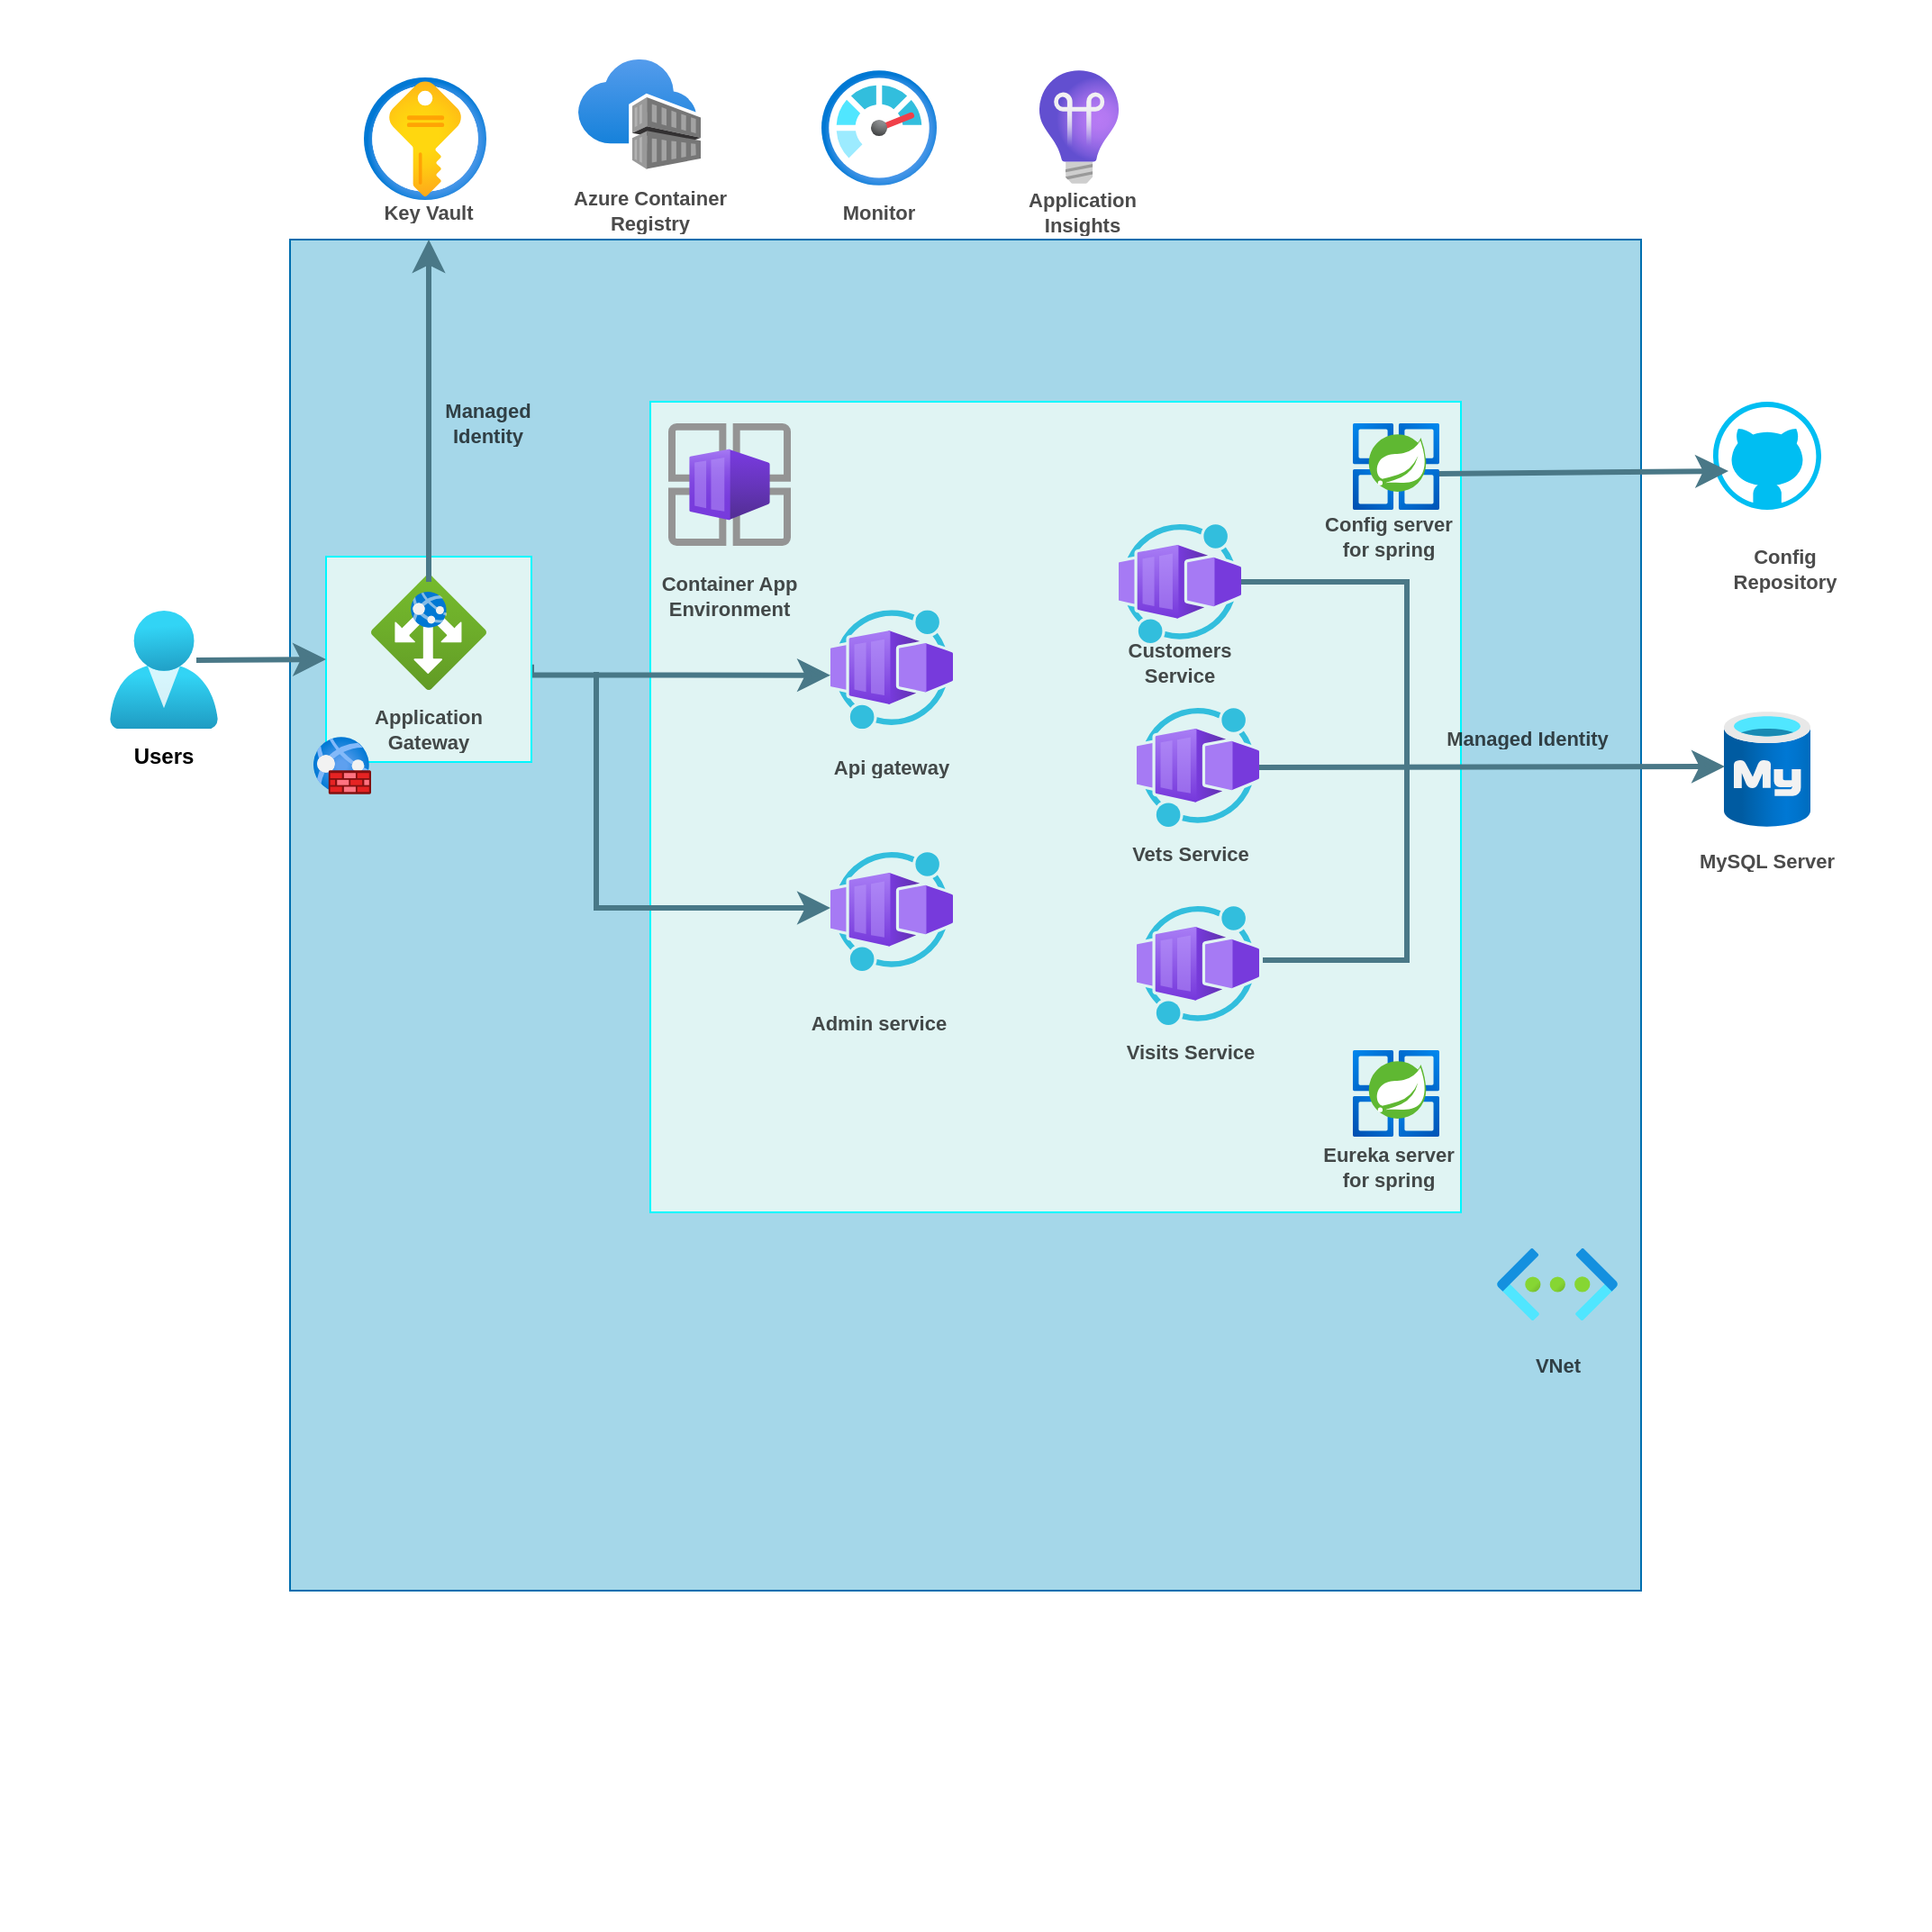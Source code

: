 <mxfile version="24.5.3" type="device">
  <diagram name="Page-1" id="u1nkJ9uYOrJ7bxc7M2nU">
    <mxGraphModel dx="2924" dy="2296" grid="1" gridSize="10" guides="1" tooltips="1" connect="1" arrows="1" fold="1" page="1" pageScale="1" pageWidth="850" pageHeight="1100" math="0" shadow="0">
      <root>
        <mxCell id="0" />
        <mxCell id="1" parent="0" />
        <mxCell id="frRfNmw6XWPK0pzjb5Dw-34" value="" style="whiteSpace=wrap;html=1;aspect=fixed;fillColor=#ffffff;fillStyle=auto;strokeColor=#FFFFFF;gradientColor=#ffffff;" parent="1" vertex="1">
          <mxGeometry x="-170" y="-72" width="1070" height="1070" as="geometry" />
        </mxCell>
        <mxCell id="frRfNmw6XWPK0pzjb5Dw-1" value="&#xa;&lt;span style=&quot;color: rgb(224, 221, 217); font-family: ui-monospace, SFMono-Regular, &amp;quot;SF Mono&amp;quot;, Menlo, Consolas, &amp;quot;Liberation Mono&amp;quot;, monospace; font-size: 14px; font-style: normal; font-variant-ligatures: normal; font-variant-caps: normal; font-weight: 600; letter-spacing: normal; orphans: 2; text-align: start; text-indent: 0px; text-transform: none; widows: 2; word-spacing: 0px; -webkit-text-stroke-width: 0px; white-space: pre-wrap; background-color: rgb(24, 26, 27); text-decoration-thickness: initial; text-decoration-style: initial; text-decoration-color: initial; display: inline !important; float: none;&quot;&gt;FFFFFF&lt;/span&gt;&#xa;&#xa;" style="whiteSpace=wrap;html=1;aspect=fixed;fillColor=#a5d7e9;fontColor=#ffffff;strokeColor=#006EAF;direction=south;" parent="1" vertex="1">
          <mxGeometry x="-10" y="60" width="750" height="750" as="geometry" />
        </mxCell>
        <mxCell id="frRfNmw6XWPK0pzjb5Dw-2" value="" style="whiteSpace=wrap;html=1;aspect=fixed;fillColor=#E0F4F3;strokeColor=#00F7FF;" parent="1" vertex="1">
          <mxGeometry x="190" y="150" width="450" height="450" as="geometry" />
        </mxCell>
        <mxCell id="frRfNmw6XWPK0pzjb5Dw-3" value="" style="image;aspect=fixed;html=1;points=[];align=center;fontSize=12;image=img/lib/azure2/other/Container_App_Environments.svg;" parent="1" vertex="1">
          <mxGeometry x="200" y="162" width="68" height="68" as="geometry" />
        </mxCell>
        <mxCell id="frRfNmw6XWPK0pzjb5Dw-4" value="" style="image;aspect=fixed;html=1;points=[];align=center;fontSize=12;image=img/lib/azure2/other/Worker_Container_App.svg;" parent="1" vertex="1">
          <mxGeometry x="290" y="265.63" width="68" height="66" as="geometry" />
        </mxCell>
        <mxCell id="frRfNmw6XWPK0pzjb5Dw-5" value="" style="image;aspect=fixed;html=1;points=[];align=center;fontSize=12;image=img/lib/azure2/other/Worker_Container_App.svg;" parent="1" vertex="1">
          <mxGeometry x="460" y="430" width="68" height="66" as="geometry" />
        </mxCell>
        <mxCell id="frRfNmw6XWPK0pzjb5Dw-6" value="" style="image;aspect=fixed;html=1;points=[];align=center;fontSize=12;image=img/lib/azure2/other/Worker_Container_App.svg;" parent="1" vertex="1">
          <mxGeometry x="450" y="218" width="68" height="66" as="geometry" />
        </mxCell>
        <mxCell id="frRfNmw6XWPK0pzjb5Dw-7" value="" style="image;aspect=fixed;html=1;points=[];align=center;fontSize=12;image=img/lib/azure2/other/Worker_Container_App.svg;" parent="1" vertex="1">
          <mxGeometry x="460" y="320" width="68" height="66" as="geometry" />
        </mxCell>
        <mxCell id="frRfNmw6XWPK0pzjb5Dw-8" value="" style="image;aspect=fixed;html=1;points=[];align=center;fontSize=12;image=img/lib/azure2/other/Worker_Container_App.svg;" parent="1" vertex="1">
          <mxGeometry x="290" y="400" width="68" height="66" as="geometry" />
        </mxCell>
        <mxCell id="frRfNmw6XWPK0pzjb5Dw-9" value="" style="image;aspect=fixed;html=1;points=[];align=center;fontSize=12;image=img/lib/azure2/identity/Users.svg;" parent="1" vertex="1">
          <mxGeometry x="-110" y="266" width="60" height="65.63" as="geometry" />
        </mxCell>
        <mxCell id="frRfNmw6XWPK0pzjb5Dw-13" value="" style="verticalLabelPosition=bottom;html=1;verticalAlign=top;align=center;strokeColor=none;fillColor=#00BEF2;shape=mxgraph.azure.github_code;pointerEvents=1;" parent="1" vertex="1">
          <mxGeometry x="780" y="150" width="60" height="60" as="geometry" />
        </mxCell>
        <mxCell id="frRfNmw6XWPK0pzjb5Dw-19" value="" style="image;aspect=fixed;html=1;points=[];align=center;fontSize=12;image=img/lib/azure2/compute/Azure_Spring_Cloud.svg;" parent="1" vertex="1">
          <mxGeometry x="580" y="162" width="48" height="48" as="geometry" />
        </mxCell>
        <mxCell id="frRfNmw6XWPK0pzjb5Dw-20" value="" style="image;aspect=fixed;html=1;points=[];align=center;fontSize=12;image=img/lib/azure2/compute/Azure_Spring_Cloud.svg;" parent="1" vertex="1">
          <mxGeometry x="580" y="510" width="48" height="48" as="geometry" />
        </mxCell>
        <mxCell id="frRfNmw6XWPK0pzjb5Dw-21" value="" style="image;aspect=fixed;html=1;points=[];align=center;fontSize=12;image=img/lib/azure2/networking/Virtual_Networks.svg;" parent="1" vertex="1">
          <mxGeometry x="660" y="620" width="67" height="40" as="geometry" />
        </mxCell>
        <mxCell id="frRfNmw6XWPK0pzjb5Dw-22" value="" style="image;aspect=fixed;html=1;points=[];align=center;fontSize=12;image=img/lib/azure2/databases/Azure_Database_MySQL_Server.svg;" parent="1" vertex="1">
          <mxGeometry x="786" y="322" width="48" height="64" as="geometry" />
        </mxCell>
        <mxCell id="frRfNmw6XWPK0pzjb5Dw-28" value="" style="endArrow=classic;html=1;rounded=0;entryX=0.01;entryY=0.477;entryDx=0;entryDy=0;entryPerimeter=0;strokeWidth=3;endSize=9;strokeColor=#4a7887;" parent="1" source="frRfNmw6XWPK0pzjb5Dw-7" target="frRfNmw6XWPK0pzjb5Dw-22" edge="1">
          <mxGeometry width="50" height="50" relative="1" as="geometry">
            <mxPoint x="862.496" y="354.754" as="sourcePoint" />
            <mxPoint x="550" y="351.25" as="targetPoint" />
          </mxGeometry>
        </mxCell>
        <mxCell id="frRfNmw6XWPK0pzjb5Dw-30" value="" style="endArrow=none;html=1;rounded=0;strokeWidth=3;endSize=9;strokeColor=#4a7887;" parent="1" edge="1">
          <mxGeometry width="50" height="50" relative="1" as="geometry">
            <mxPoint x="518" y="250" as="sourcePoint" />
            <mxPoint x="530" y="460" as="targetPoint" />
            <Array as="points">
              <mxPoint x="610" y="250" />
              <mxPoint x="610" y="460" />
              <mxPoint x="530" y="460" />
            </Array>
          </mxGeometry>
        </mxCell>
        <mxCell id="frRfNmw6XWPK0pzjb5Dw-31" value="" style="endArrow=classic;html=1;rounded=0;entryX=0.142;entryY=0.642;entryDx=0;entryDy=0;entryPerimeter=0;strokeWidth=3;endSize=9;strokeColor=#4a7887;" parent="1" target="frRfNmw6XWPK0pzjb5Dw-13" edge="1">
          <mxGeometry width="50" height="50" relative="1" as="geometry">
            <mxPoint x="628" y="190" as="sourcePoint" />
            <mxPoint x="678" y="140" as="targetPoint" />
          </mxGeometry>
        </mxCell>
        <mxCell id="qmUi4MIc0_ioXcH1dGm4-1" value="Container App Environment" style="text;html=1;align=center;verticalAlign=middle;whiteSpace=wrap;rounded=0;strokeWidth=1;fontStyle=1;fontSize=11;textOpacity=70;" vertex="1" parent="1">
          <mxGeometry x="194" y="236" width="80" height="44" as="geometry" />
        </mxCell>
        <mxCell id="qmUi4MIc0_ioXcH1dGm4-2" value="VNet" style="text;html=1;align=center;verticalAlign=middle;whiteSpace=wrap;rounded=0;strokeWidth=1;fontStyle=1;fontSize=11;textOpacity=70;" vertex="1" parent="1">
          <mxGeometry x="653.5" y="670" width="80" height="30" as="geometry" />
        </mxCell>
        <mxCell id="qmUi4MIc0_ioXcH1dGm4-3" value="&lt;b&gt;Users&lt;/b&gt;" style="text;html=1;align=center;verticalAlign=middle;whiteSpace=wrap;rounded=0;" vertex="1" parent="1">
          <mxGeometry x="-110" y="331.63" width="60" height="30" as="geometry" />
        </mxCell>
        <mxCell id="qmUi4MIc0_ioXcH1dGm4-4" value="MySQL Server" style="text;html=1;align=center;verticalAlign=middle;whiteSpace=wrap;rounded=0;strokeWidth=1;fontStyle=1;fontSize=11;textOpacity=70;" vertex="1" parent="1">
          <mxGeometry x="770" y="390" width="80" height="30" as="geometry" />
        </mxCell>
        <mxCell id="qmUi4MIc0_ioXcH1dGm4-5" value="Config Repository" style="text;html=1;align=center;verticalAlign=middle;whiteSpace=wrap;rounded=0;strokeWidth=1;fontStyle=1;fontSize=11;textOpacity=70;" vertex="1" parent="1">
          <mxGeometry x="780" y="228" width="80" height="30" as="geometry" />
        </mxCell>
        <mxCell id="qmUi4MIc0_ioXcH1dGm4-6" value="Api gateway" style="text;html=1;align=center;verticalAlign=middle;whiteSpace=wrap;rounded=0;strokeWidth=1;fontStyle=1;fontSize=11;textOpacity=70;" vertex="1" parent="1">
          <mxGeometry x="284" y="338" width="80" height="30" as="geometry" />
        </mxCell>
        <mxCell id="qmUi4MIc0_ioXcH1dGm4-7" value="Admin service" style="text;html=1;align=center;verticalAlign=middle;whiteSpace=wrap;rounded=0;strokeWidth=1;fontStyle=1;fontSize=11;textOpacity=70;" vertex="1" parent="1">
          <mxGeometry x="274" y="480" width="86" height="30" as="geometry" />
        </mxCell>
        <mxCell id="qmUi4MIc0_ioXcH1dGm4-8" value="Customers Service" style="text;html=1;align=center;verticalAlign=middle;whiteSpace=wrap;rounded=0;strokeWidth=1;fontStyle=1;fontSize=11;textOpacity=70;" vertex="1" parent="1">
          <mxGeometry x="444" y="280" width="80" height="30" as="geometry" />
        </mxCell>
        <mxCell id="qmUi4MIc0_ioXcH1dGm4-9" value="Vets Service" style="text;html=1;align=center;verticalAlign=middle;whiteSpace=wrap;rounded=0;strokeWidth=1;fontStyle=1;fontSize=11;textOpacity=70;" vertex="1" parent="1">
          <mxGeometry x="450" y="386" width="80" height="30" as="geometry" />
        </mxCell>
        <mxCell id="qmUi4MIc0_ioXcH1dGm4-10" value="Visits Service" style="text;html=1;align=center;verticalAlign=middle;whiteSpace=wrap;rounded=0;strokeWidth=1;fontStyle=1;fontSize=11;textOpacity=70;" vertex="1" parent="1">
          <mxGeometry x="450" y="496" width="80" height="30" as="geometry" />
        </mxCell>
        <mxCell id="qmUi4MIc0_ioXcH1dGm4-11" value="Config server for spring" style="text;html=1;align=center;verticalAlign=middle;whiteSpace=wrap;rounded=0;strokeWidth=1;fontStyle=1;fontSize=11;textOpacity=70;" vertex="1" parent="1">
          <mxGeometry x="560" y="210" width="80" height="30" as="geometry" />
        </mxCell>
        <mxCell id="qmUi4MIc0_ioXcH1dGm4-12" value="Eureka server for spring" style="text;html=1;align=center;verticalAlign=middle;whiteSpace=wrap;rounded=0;strokeWidth=1;fontStyle=1;fontSize=11;textOpacity=70;" vertex="1" parent="1">
          <mxGeometry x="560" y="560" width="80" height="30" as="geometry" />
        </mxCell>
        <mxCell id="qmUi4MIc0_ioXcH1dGm4-13" value="" style="image;aspect=fixed;html=1;points=[];align=center;fontSize=12;image=img/lib/azure2/containers/Container_Registries.svg;" vertex="1" parent="1">
          <mxGeometry x="150" y="-40" width="68" height="61" as="geometry" />
        </mxCell>
        <mxCell id="qmUi4MIc0_ioXcH1dGm4-14" value="Monitor" style="text;html=1;align=center;verticalAlign=middle;whiteSpace=wrap;rounded=0;strokeWidth=1;fontStyle=1;fontSize=11;textOpacity=70;" vertex="1" parent="1">
          <mxGeometry x="267" y="30" width="100" height="30" as="geometry" />
        </mxCell>
        <mxCell id="qmUi4MIc0_ioXcH1dGm4-16" value="" style="image;aspect=fixed;html=1;points=[];align=center;fontSize=12;image=img/lib/azure2/management_governance/Monitor.svg;" vertex="1" parent="1">
          <mxGeometry x="285" y="-34" width="64" height="64" as="geometry" />
        </mxCell>
        <mxCell id="qmUi4MIc0_ioXcH1dGm4-17" value="" style="image;aspect=fixed;html=1;points=[];align=center;fontSize=12;image=img/lib/azure2/devops/Application_Insights.svg;" vertex="1" parent="1">
          <mxGeometry x="406" y="-34" width="44" height="63" as="geometry" />
        </mxCell>
        <mxCell id="qmUi4MIc0_ioXcH1dGm4-18" value="Azure Container Registry" style="text;html=1;align=center;verticalAlign=middle;whiteSpace=wrap;rounded=0;strokeWidth=1;fontStyle=1;fontSize=11;textOpacity=70;" vertex="1" parent="1">
          <mxGeometry x="140" y="29" width="100" height="30" as="geometry" />
        </mxCell>
        <mxCell id="qmUi4MIc0_ioXcH1dGm4-19" value="Application Insights" style="text;html=1;align=center;verticalAlign=middle;whiteSpace=wrap;rounded=0;strokeWidth=1;fontStyle=1;fontSize=11;textOpacity=70;" vertex="1" parent="1">
          <mxGeometry x="380" y="30" width="100" height="30" as="geometry" />
        </mxCell>
        <mxCell id="qmUi4MIc0_ioXcH1dGm4-20" value="Managed Identity" style="text;html=1;align=center;verticalAlign=middle;whiteSpace=wrap;rounded=0;strokeWidth=1;fontStyle=1;fontSize=11;textOpacity=70;" vertex="1" parent="1">
          <mxGeometry x="627" y="322" width="100" height="30" as="geometry" />
        </mxCell>
        <mxCell id="qmUi4MIc0_ioXcH1dGm4-28" style="edgeStyle=orthogonalEdgeStyle;rounded=0;orthogonalLoop=1;jettySize=auto;html=1;exitX=1;exitY=0.5;exitDx=0;exitDy=0;strokeWidth=3;endSize=9;strokeColor=#487887;" edge="1" parent="1">
          <mxGeometry relative="1" as="geometry">
            <mxPoint x="124" y="295.82" as="sourcePoint" />
            <mxPoint x="290" y="301.82" as="targetPoint" />
            <Array as="points">
              <mxPoint x="124" y="302" />
            </Array>
          </mxGeometry>
        </mxCell>
        <mxCell id="qmUi4MIc0_ioXcH1dGm4-22" value="" style="whiteSpace=wrap;html=1;aspect=fixed;fillColor=#E0F4F3;strokeColor=#00F7FF;" vertex="1" parent="1">
          <mxGeometry x="10" y="236" width="114" height="114" as="geometry" />
        </mxCell>
        <mxCell id="qmUi4MIc0_ioXcH1dGm4-21" value="" style="image;aspect=fixed;html=1;points=[];align=center;fontSize=12;image=img/lib/azure2/networking/Application_Gateways.svg;" vertex="1" parent="1">
          <mxGeometry x="35" y="246" width="64" height="64" as="geometry" />
        </mxCell>
        <mxCell id="qmUi4MIc0_ioXcH1dGm4-24" value="Application Gateway" style="text;html=1;align=center;verticalAlign=middle;whiteSpace=wrap;rounded=0;strokeWidth=1;fontStyle=1;fontSize=11;textOpacity=70;" vertex="1" parent="1">
          <mxGeometry x="27" y="310" width="80" height="44" as="geometry" />
        </mxCell>
        <mxCell id="qmUi4MIc0_ioXcH1dGm4-25" value="" style="endArrow=classic;html=1;rounded=0;strokeWidth=3;endSize=9;strokeColor=#4a7887;" edge="1" parent="1">
          <mxGeometry width="50" height="50" relative="1" as="geometry">
            <mxPoint x="-62" y="293.5" as="sourcePoint" />
            <mxPoint x="10" y="293" as="targetPoint" />
          </mxGeometry>
        </mxCell>
        <mxCell id="qmUi4MIc0_ioXcH1dGm4-34" value="" style="endArrow=classic;html=1;rounded=0;strokeWidth=3;endSize=9;strokeColor=#487887;" edge="1" parent="1">
          <mxGeometry width="50" height="50" relative="1" as="geometry">
            <mxPoint x="160" y="300" as="sourcePoint" />
            <mxPoint x="290" y="431" as="targetPoint" />
            <Array as="points">
              <mxPoint x="160" y="431" />
            </Array>
          </mxGeometry>
        </mxCell>
        <mxCell id="qmUi4MIc0_ioXcH1dGm4-36" value="" style="image;aspect=fixed;html=1;points=[];align=center;fontSize=12;image=img/lib/azure2/security/Key_Vaults.svg;" vertex="1" parent="1">
          <mxGeometry x="31" y="-30" width="68" height="68" as="geometry" />
        </mxCell>
        <mxCell id="qmUi4MIc0_ioXcH1dGm4-37" value="Key Vault" style="text;html=1;align=center;verticalAlign=middle;whiteSpace=wrap;rounded=0;strokeWidth=1;fontStyle=1;fontSize=11;textOpacity=70;" vertex="1" parent="1">
          <mxGeometry x="17" y="30" width="100" height="30" as="geometry" />
        </mxCell>
        <mxCell id="qmUi4MIc0_ioXcH1dGm4-38" value="" style="endArrow=classic;html=1;rounded=0;strokeWidth=3;endSize=9;strokeColor=#4a7887;exitX=0.5;exitY=0.063;exitDx=0;exitDy=0;exitPerimeter=0;" edge="1" parent="1" source="qmUi4MIc0_ioXcH1dGm4-21" target="qmUi4MIc0_ioXcH1dGm4-37">
          <mxGeometry width="50" height="50" relative="1" as="geometry">
            <mxPoint x="60" y="110.5" as="sourcePoint" />
            <mxPoint x="132" y="110" as="targetPoint" />
          </mxGeometry>
        </mxCell>
        <mxCell id="qmUi4MIc0_ioXcH1dGm4-39" value="Managed Identity" style="text;html=1;align=center;verticalAlign=middle;whiteSpace=wrap;rounded=0;strokeWidth=1;fontStyle=1;fontSize=11;textOpacity=70;" vertex="1" parent="1">
          <mxGeometry x="60" y="140" width="80" height="44" as="geometry" />
        </mxCell>
        <mxCell id="qmUi4MIc0_ioXcH1dGm4-40" value="" style="image;aspect=fixed;html=1;points=[];align=center;fontSize=12;image=img/lib/azure2/networking/Web_Application_Firewall_Policies_WAF.svg;" vertex="1" parent="1">
          <mxGeometry x="3" y="336" width="32" height="32" as="geometry" />
        </mxCell>
      </root>
    </mxGraphModel>
  </diagram>
</mxfile>
